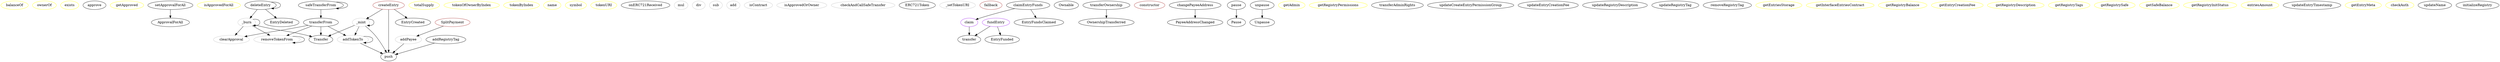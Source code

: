 strict digraph {
  balanceOf [color=yellow]
  ownerOf [color=yellow]
  exists [color=yellow]
  approve
  getApproved [color=yellow]
  setApprovalForAll
  isApprovedForAll [color=yellow]
  transferFrom
  safeTransferFrom
  totalSupply [color=yellow]
  tokenOfOwnerByIndex [color=yellow]
  tokenByIndex [color=yellow]
  name [color=yellow]
  symbol [color=yellow]
  tokenURI [color=yellow]
  onERC721Received
  mul [color=gray]
  div [color=gray]
  sub [color=gray]
  add [color=gray]
  isContract [color=gray]
  ApprovalForAll
  clearApproval [color=gray]
  removeTokenFrom [color=gray]
  addTokenTo [color=gray]
  Transfer
  isApprovedOrOwner [color=gray]
  _mint [color=gray]
  _burn [color=gray]
  checkAndCallSafeTransfer [color=gray]
  ERC721Token
  _setTokenURI [color=gray]
  push
  SplitPayment [color=brown]
  addPayee [color=gray]
  fallback [color=brown]
  claim [color=purple]
  transfer
  Ownable
  transferOwnership
  OwnershipTransferred
  constructor [color=brown]
  changePayeeAddress
  PayeeAddressChanged
  pause
  Pause
  unpause
  Unpause
  getAdmin [color=yellow]
  getRegistryPermissions [color=yellow]
  transferAdminRights
  updateCreateEntryPermissionGroup
  updateEntryCreationFee
  updateRegistryDescription
  addRegistryTag
  updateRegistryTag
  removeRegistryTag
  getEntriesStorage [color=yellow]
  getInterfaceEntriesContract [color=yellow]
  getRegistryBalance [color=yellow]
  getEntryCreationFee [color=yellow]
  getRegistryDescription [color=yellow]
  getRegistryTags [color=yellow]
  getRegistrySafe [color=yellow]
  getSafeBalance [color=yellow]
  getRegistryInitStatus [color=yellow]
  entriesAmount [color=yellow]
  createEntry [color=brown]
  deleteEntry
  fundEntry [color=purple]
  claimEntryFunds
  EntryCreated
  EntryDeleted
  EntryFunded
  EntryFundsClaimed
  updateEntryTimestamp
  getEntryMeta [color=yellow]
  checkAuth [color=yellow]
  updateName
  initializeRegistry
  setApprovalForAll -> ApprovalForAll
  transferFrom -> clearApproval
  transferFrom -> removeTokenFrom
  transferFrom -> addTokenTo
  transferFrom -> Transfer
  safeTransferFrom -> safeTransferFrom
  safeTransferFrom -> transferFrom
  _mint -> addTokenTo
  _mint -> Transfer
  _burn -> clearApproval
  _burn -> removeTokenFrom
  _burn -> Transfer
  addTokenTo -> addTokenTo
  addTokenTo -> push
  removeTokenFrom -> removeTokenFrom
  _mint -> _mint
  _mint -> push
  _burn -> _burn
  SplitPayment -> addPayee
  claim -> transfer
  addPayee -> push
  transferOwnership -> OwnershipTransferred
  changePayeeAddress -> PayeeAddressChanged
  pause -> Pause
  unpause -> Unpause
  addRegistryTag -> push
  createEntry -> push
  createEntry -> _mint
  createEntry -> EntryCreated
  deleteEntry -> _burn
  deleteEntry -> EntryDeleted
  deleteEntry -> deleteEntry
  fundEntry -> EntryFunded
  fundEntry -> transfer
  claimEntryFunds -> EntryFundsClaimed
  claimEntryFunds -> claim
}

